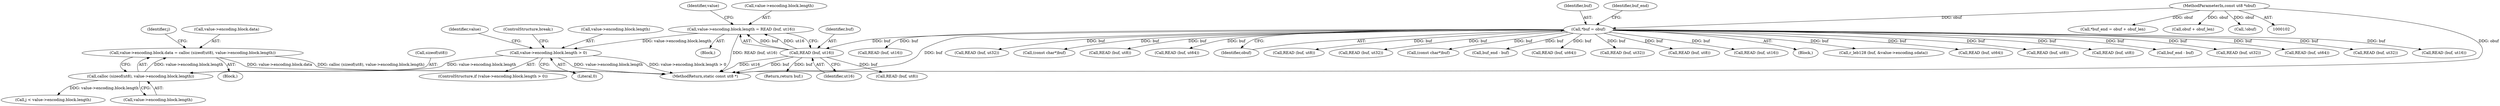 digraph "0_radare2_2ca9ab45891b6ae8e32b6c28c81eebca059cbe5d_0@API" {
"1000271" [label="(Call,value->encoding.block.data = calloc (sizeof(ut8), value->encoding.block.length))"];
"1000279" [label="(Call,calloc (sizeof(ut8), value->encoding.block.length))"];
"1000261" [label="(Call,value->encoding.block.length > 0)"];
"1000249" [label="(Call,value->encoding.block.length = READ (buf, ut16))"];
"1000257" [label="(Call,READ (buf, ut16))"];
"1000112" [label="(Call,*buf = obuf)"];
"1000103" [label="(MethodParameterIn,const ut8 *obuf)"];
"1000271" [label="(Call,value->encoding.block.data = calloc (sizeof(ut8), value->encoding.block.length))"];
"1000260" [label="(ControlStructure,if (value->encoding.block.length > 0))"];
"1000112" [label="(Call,*buf = obuf)"];
"1000275" [label="(Identifier,value)"];
"1000328" [label="(Call,READ (buf, ut32))"];
"1000445" [label="(Call,(const char*)buf)"];
"1000749" [label="(Call,READ (buf, ut8))"];
"1000782" [label="(Call,READ (buf, ut64))"];
"1000269" [label="(Literal,0)"];
"1000280" [label="(Call,sizeof(ut8))"];
"1000113" [label="(Identifier,buf)"];
"1000116" [label="(Call,*buf_end = obuf + obuf_len)"];
"1000114" [label="(Identifier,obuf)"];
"1000200" [label="(Call,READ (buf, ut8))"];
"1000222" [label="(Call,READ (buf, ut32))"];
"1000318" [label="(ControlStructure,break;)"];
"1000437" [label="(Call,(const char*)buf)"];
"1000293" [label="(Call,j < value->encoding.block.length)"];
"1000702" [label="(Call,buf_end - buf)"];
"1000270" [label="(Block,)"];
"1000233" [label="(Call,READ (buf, ut64))"];
"1000118" [label="(Call,obuf + obuf_len)"];
"1000632" [label="(Call,READ (buf, ut32))"];
"1000793" [label="(Call,READ (buf, ut8))"];
"1000398" [label="(Call,READ (buf, ut16))"];
"1000249" [label="(Call,value->encoding.block.length = READ (buf, ut16))"];
"1000262" [label="(Call,value->encoding.block.length)"];
"1000279" [label="(Call,calloc (sizeof(ut8), value->encoding.block.length))"];
"1000133" [label="(Call,!obuf)"];
"1000186" [label="(Block,)"];
"1000103" [label="(MethodParameterIn,const ut8 *obuf)"];
"1000315" [label="(Call,READ (buf, ut8))"];
"1000110" [label="(Block,)"];
"1000614" [label="(Call,r_leb128 (buf, &value->encoding.sdata))"];
"1000738" [label="(Call,READ (buf, ut64))"];
"1000814" [label="(MethodReturn,static const ut8 *)"];
"1000261" [label="(Call,value->encoding.block.length > 0)"];
"1000607" [label="(Call,READ (buf, ut8))"];
"1000538" [label="(Call,READ (buf, ut8))"];
"1000265" [label="(Identifier,value)"];
"1000455" [label="(Call,buf_end - buf)"];
"1000771" [label="(Call,READ (buf, ut32))"];
"1000420" [label="(Call,READ (buf, ut64))"];
"1000282" [label="(Call,value->encoding.block.length)"];
"1000259" [label="(Identifier,ut16)"];
"1000291" [label="(Identifier,j)"];
"1000812" [label="(Return,return buf;)"];
"1000409" [label="(Call,READ (buf, ut32))"];
"1000760" [label="(Call,READ (buf, ut16))"];
"1000250" [label="(Call,value->encoding.block.length)"];
"1000117" [label="(Identifier,buf_end)"];
"1000272" [label="(Call,value->encoding.block.data)"];
"1000257" [label="(Call,READ (buf, ut16))"];
"1000258" [label="(Identifier,buf)"];
"1000211" [label="(Call,READ (buf, ut16))"];
"1000271" -> "1000270"  [label="AST: "];
"1000271" -> "1000279"  [label="CFG: "];
"1000272" -> "1000271"  [label="AST: "];
"1000279" -> "1000271"  [label="AST: "];
"1000291" -> "1000271"  [label="CFG: "];
"1000271" -> "1000814"  [label="DDG: value->encoding.block.data"];
"1000271" -> "1000814"  [label="DDG: calloc (sizeof(ut8), value->encoding.block.length)"];
"1000279" -> "1000271"  [label="DDG: value->encoding.block.length"];
"1000279" -> "1000282"  [label="CFG: "];
"1000280" -> "1000279"  [label="AST: "];
"1000282" -> "1000279"  [label="AST: "];
"1000261" -> "1000279"  [label="DDG: value->encoding.block.length"];
"1000279" -> "1000293"  [label="DDG: value->encoding.block.length"];
"1000261" -> "1000260"  [label="AST: "];
"1000261" -> "1000269"  [label="CFG: "];
"1000262" -> "1000261"  [label="AST: "];
"1000269" -> "1000261"  [label="AST: "];
"1000275" -> "1000261"  [label="CFG: "];
"1000318" -> "1000261"  [label="CFG: "];
"1000261" -> "1000814"  [label="DDG: value->encoding.block.length"];
"1000261" -> "1000814"  [label="DDG: value->encoding.block.length > 0"];
"1000249" -> "1000261"  [label="DDG: value->encoding.block.length"];
"1000249" -> "1000186"  [label="AST: "];
"1000249" -> "1000257"  [label="CFG: "];
"1000250" -> "1000249"  [label="AST: "];
"1000257" -> "1000249"  [label="AST: "];
"1000265" -> "1000249"  [label="CFG: "];
"1000249" -> "1000814"  [label="DDG: READ (buf, ut16)"];
"1000257" -> "1000249"  [label="DDG: buf"];
"1000257" -> "1000249"  [label="DDG: ut16"];
"1000257" -> "1000259"  [label="CFG: "];
"1000258" -> "1000257"  [label="AST: "];
"1000259" -> "1000257"  [label="AST: "];
"1000257" -> "1000814"  [label="DDG: ut16"];
"1000257" -> "1000814"  [label="DDG: buf"];
"1000112" -> "1000257"  [label="DDG: buf"];
"1000257" -> "1000315"  [label="DDG: buf"];
"1000257" -> "1000812"  [label="DDG: buf"];
"1000112" -> "1000110"  [label="AST: "];
"1000112" -> "1000114"  [label="CFG: "];
"1000113" -> "1000112"  [label="AST: "];
"1000114" -> "1000112"  [label="AST: "];
"1000117" -> "1000112"  [label="CFG: "];
"1000112" -> "1000814"  [label="DDG: buf"];
"1000103" -> "1000112"  [label="DDG: obuf"];
"1000112" -> "1000200"  [label="DDG: buf"];
"1000112" -> "1000211"  [label="DDG: buf"];
"1000112" -> "1000222"  [label="DDG: buf"];
"1000112" -> "1000233"  [label="DDG: buf"];
"1000112" -> "1000328"  [label="DDG: buf"];
"1000112" -> "1000398"  [label="DDG: buf"];
"1000112" -> "1000409"  [label="DDG: buf"];
"1000112" -> "1000420"  [label="DDG: buf"];
"1000112" -> "1000437"  [label="DDG: buf"];
"1000112" -> "1000445"  [label="DDG: buf"];
"1000112" -> "1000455"  [label="DDG: buf"];
"1000112" -> "1000538"  [label="DDG: buf"];
"1000112" -> "1000607"  [label="DDG: buf"];
"1000112" -> "1000614"  [label="DDG: buf"];
"1000112" -> "1000632"  [label="DDG: buf"];
"1000112" -> "1000702"  [label="DDG: buf"];
"1000112" -> "1000738"  [label="DDG: buf"];
"1000112" -> "1000749"  [label="DDG: buf"];
"1000112" -> "1000760"  [label="DDG: buf"];
"1000112" -> "1000771"  [label="DDG: buf"];
"1000112" -> "1000782"  [label="DDG: buf"];
"1000112" -> "1000793"  [label="DDG: buf"];
"1000103" -> "1000102"  [label="AST: "];
"1000103" -> "1000814"  [label="DDG: obuf"];
"1000103" -> "1000116"  [label="DDG: obuf"];
"1000103" -> "1000118"  [label="DDG: obuf"];
"1000103" -> "1000133"  [label="DDG: obuf"];
}
